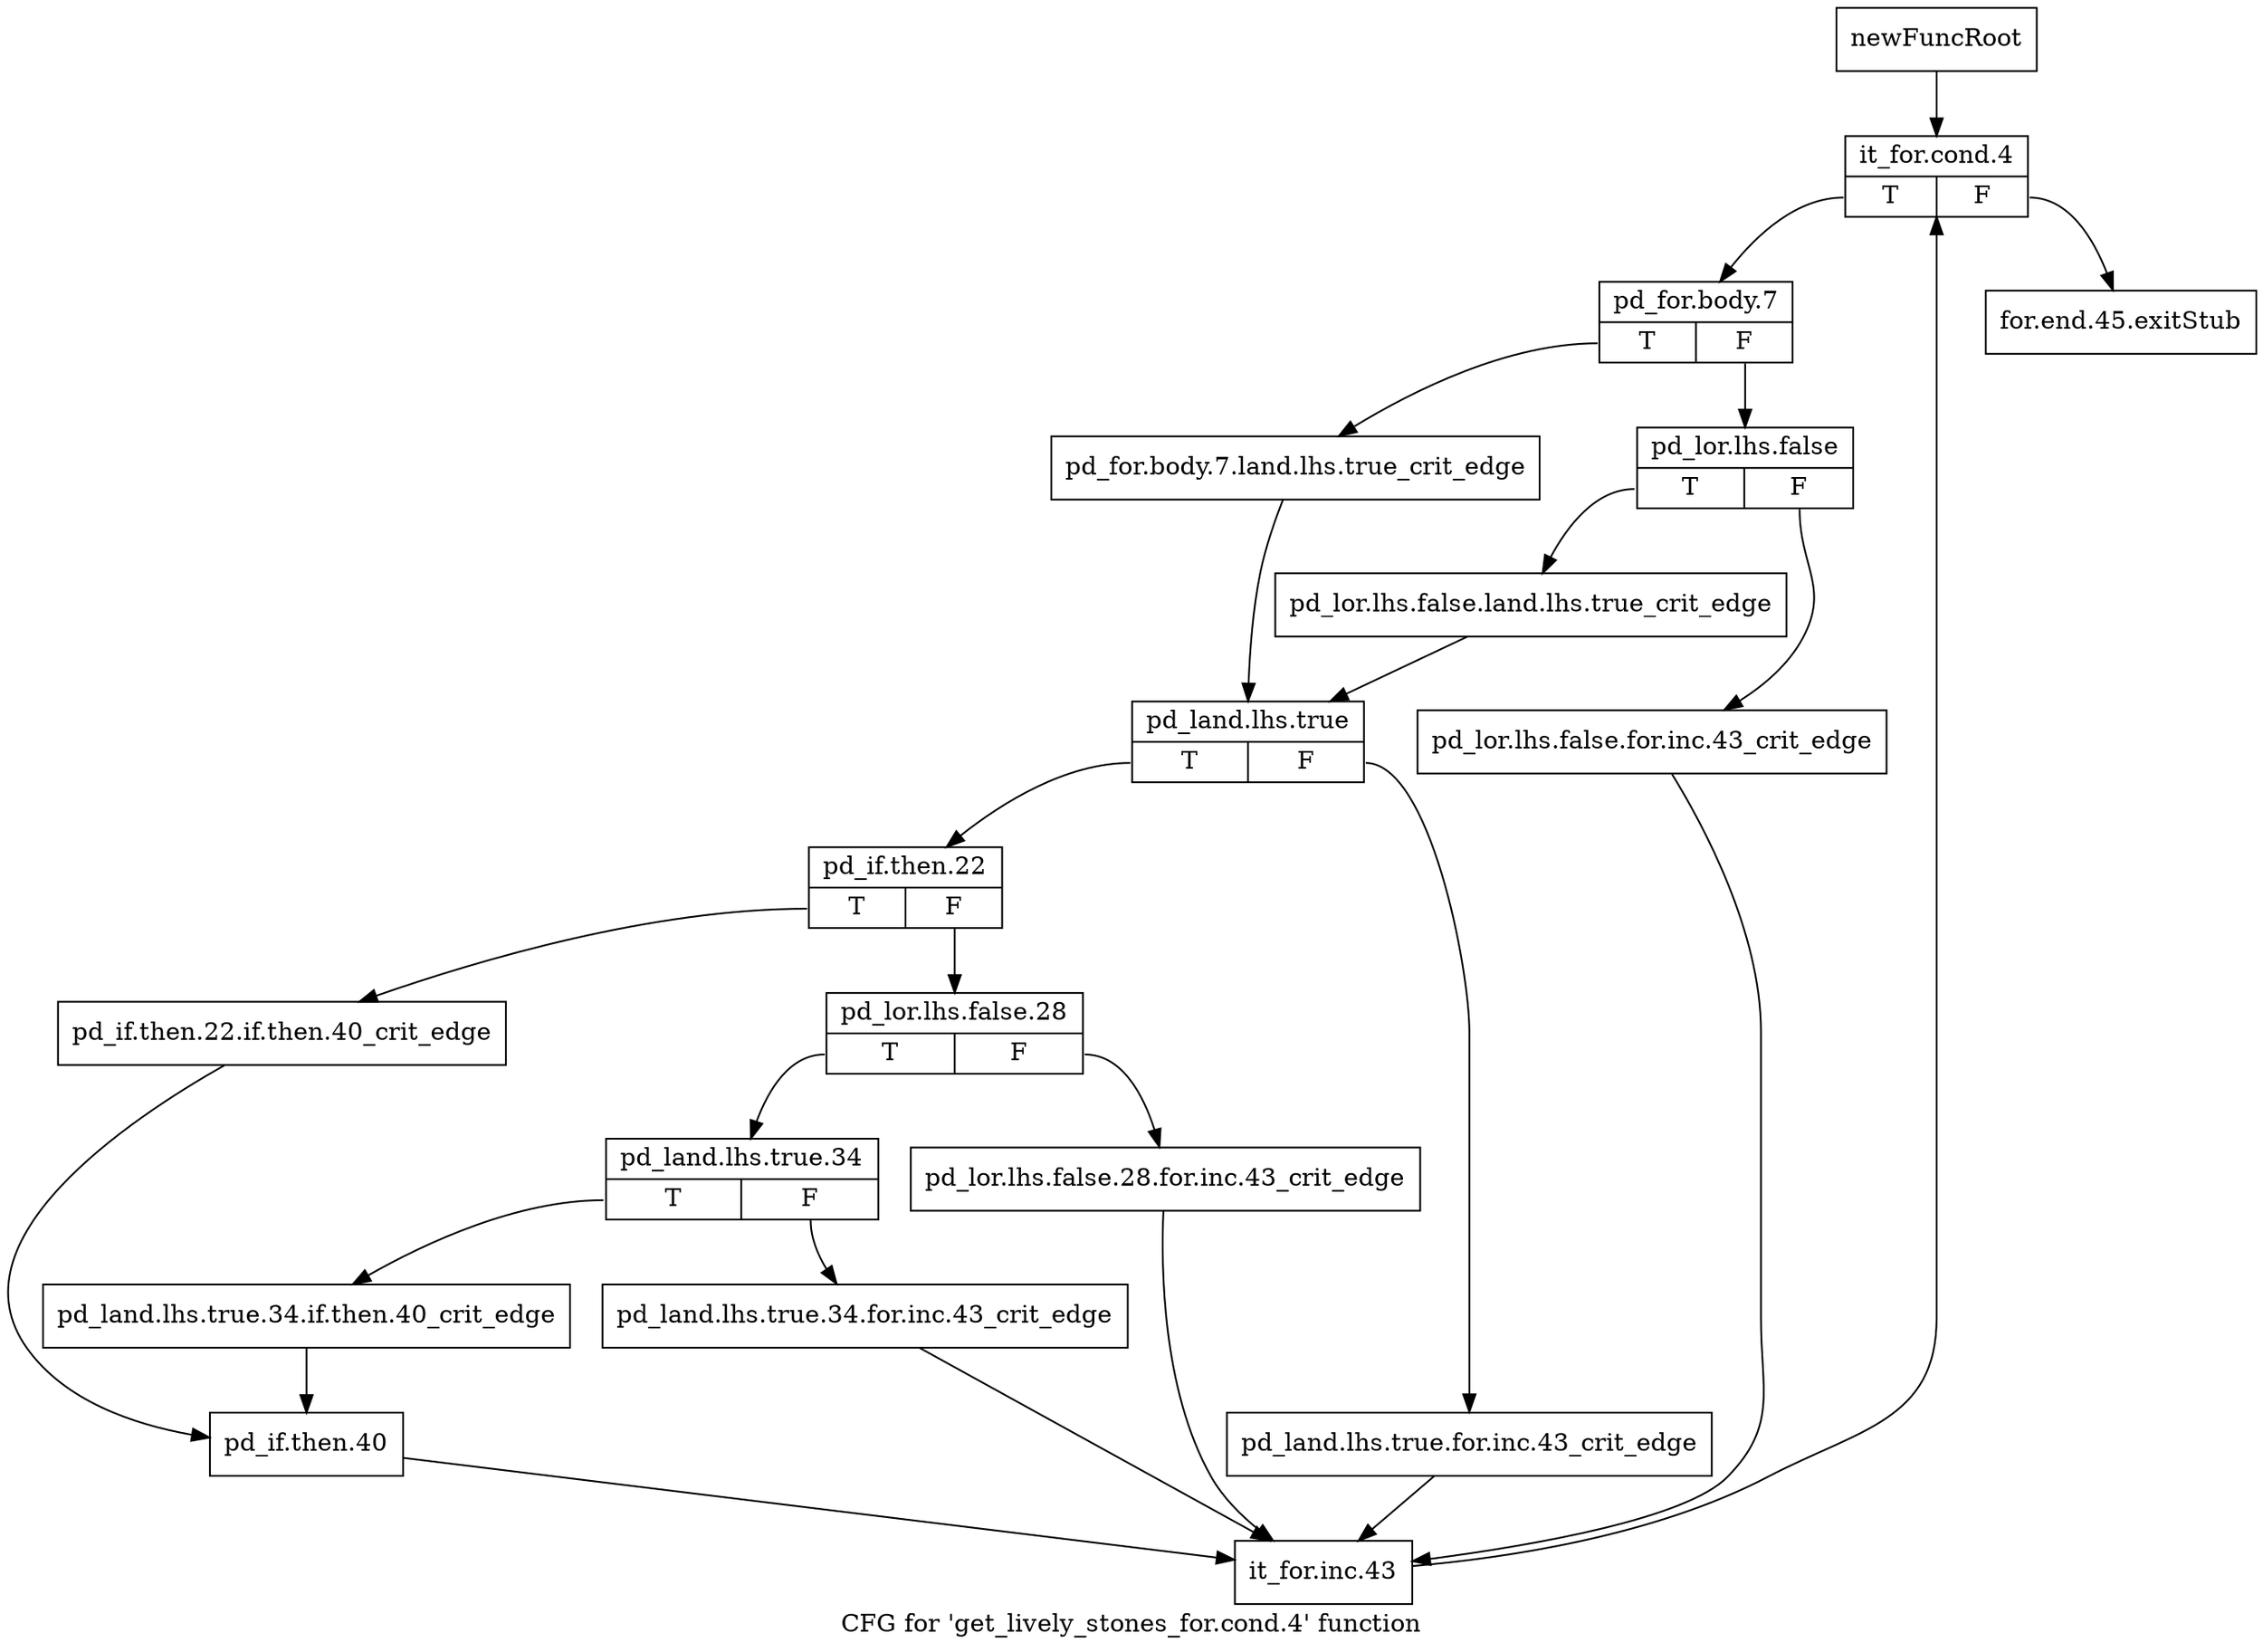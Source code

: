 digraph "CFG for 'get_lively_stones_for.cond.4' function" {
	label="CFG for 'get_lively_stones_for.cond.4' function";

	Node0x46c5fa0 [shape=record,label="{newFuncRoot}"];
	Node0x46c5fa0 -> Node0x46c6040;
	Node0x46c5ff0 [shape=record,label="{for.end.45.exitStub}"];
	Node0x46c6040 [shape=record,label="{it_for.cond.4|{<s0>T|<s1>F}}"];
	Node0x46c6040:s0 -> Node0x46c6090;
	Node0x46c6040:s1 -> Node0x46c5ff0;
	Node0x46c6090 [shape=record,label="{pd_for.body.7|{<s0>T|<s1>F}}"];
	Node0x46c6090:s0 -> Node0x46c61d0;
	Node0x46c6090:s1 -> Node0x46c60e0;
	Node0x46c60e0 [shape=record,label="{pd_lor.lhs.false|{<s0>T|<s1>F}}"];
	Node0x46c60e0:s0 -> Node0x46c6180;
	Node0x46c60e0:s1 -> Node0x46c6130;
	Node0x46c6130 [shape=record,label="{pd_lor.lhs.false.for.inc.43_crit_edge}"];
	Node0x46c6130 -> Node0x46c6540;
	Node0x46c6180 [shape=record,label="{pd_lor.lhs.false.land.lhs.true_crit_edge}"];
	Node0x46c6180 -> Node0x46c6220;
	Node0x46c61d0 [shape=record,label="{pd_for.body.7.land.lhs.true_crit_edge}"];
	Node0x46c61d0 -> Node0x46c6220;
	Node0x46c6220 [shape=record,label="{pd_land.lhs.true|{<s0>T|<s1>F}}"];
	Node0x46c6220:s0 -> Node0x46c62c0;
	Node0x46c6220:s1 -> Node0x46c6270;
	Node0x46c6270 [shape=record,label="{pd_land.lhs.true.for.inc.43_crit_edge}"];
	Node0x46c6270 -> Node0x46c6540;
	Node0x46c62c0 [shape=record,label="{pd_if.then.22|{<s0>T|<s1>F}}"];
	Node0x46c62c0:s0 -> Node0x46c64a0;
	Node0x46c62c0:s1 -> Node0x46c6310;
	Node0x46c6310 [shape=record,label="{pd_lor.lhs.false.28|{<s0>T|<s1>F}}"];
	Node0x46c6310:s0 -> Node0x46c63b0;
	Node0x46c6310:s1 -> Node0x46c6360;
	Node0x46c6360 [shape=record,label="{pd_lor.lhs.false.28.for.inc.43_crit_edge}"];
	Node0x46c6360 -> Node0x46c6540;
	Node0x46c63b0 [shape=record,label="{pd_land.lhs.true.34|{<s0>T|<s1>F}}"];
	Node0x46c63b0:s0 -> Node0x46c6450;
	Node0x46c63b0:s1 -> Node0x46c6400;
	Node0x46c6400 [shape=record,label="{pd_land.lhs.true.34.for.inc.43_crit_edge}"];
	Node0x46c6400 -> Node0x46c6540;
	Node0x46c6450 [shape=record,label="{pd_land.lhs.true.34.if.then.40_crit_edge}"];
	Node0x46c6450 -> Node0x46c64f0;
	Node0x46c64a0 [shape=record,label="{pd_if.then.22.if.then.40_crit_edge}"];
	Node0x46c64a0 -> Node0x46c64f0;
	Node0x46c64f0 [shape=record,label="{pd_if.then.40}"];
	Node0x46c64f0 -> Node0x46c6540;
	Node0x46c6540 [shape=record,label="{it_for.inc.43}"];
	Node0x46c6540 -> Node0x46c6040;
}

